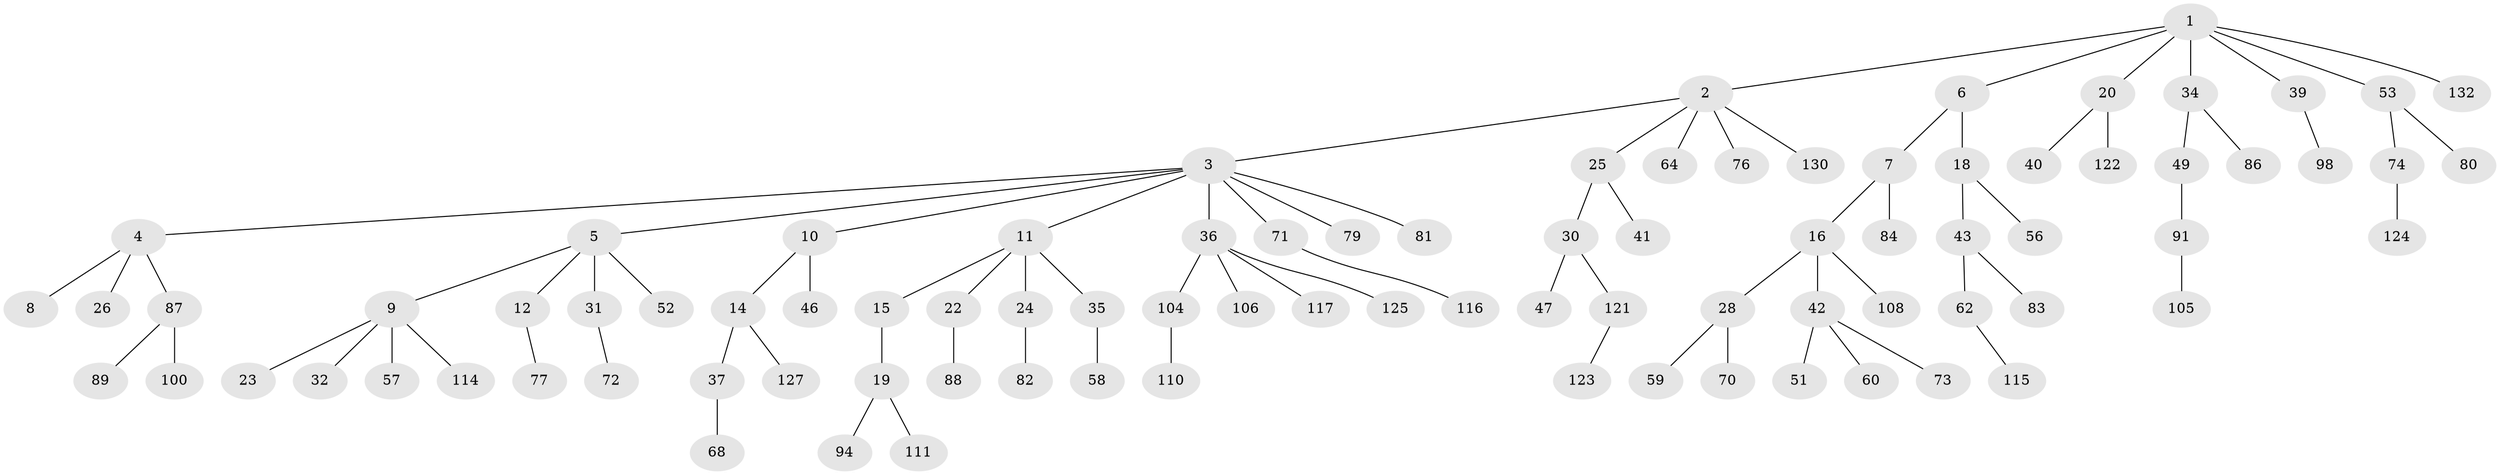// Generated by graph-tools (version 1.1) at 2025/52/02/27/25 19:52:10]
// undirected, 89 vertices, 88 edges
graph export_dot {
graph [start="1"]
  node [color=gray90,style=filled];
  1 [super="+29"];
  2 [super="+69"];
  3 [super="+17"];
  4 [super="+96"];
  5;
  6;
  7 [super="+13"];
  8;
  9 [super="+21"];
  10 [super="+45"];
  11;
  12 [super="+102"];
  14;
  15 [super="+99"];
  16 [super="+65"];
  18 [super="+27"];
  19 [super="+50"];
  20 [super="+101"];
  22 [super="+54"];
  23;
  24 [super="+61"];
  25 [super="+113"];
  26 [super="+33"];
  28 [super="+38"];
  30;
  31 [super="+131"];
  32 [super="+93"];
  34 [super="+75"];
  35 [super="+44"];
  36 [super="+48"];
  37 [super="+67"];
  39;
  40;
  41;
  42;
  43 [super="+55"];
  46;
  47;
  49;
  51 [super="+66"];
  52 [super="+90"];
  53 [super="+129"];
  56;
  57 [super="+103"];
  58;
  59;
  60 [super="+63"];
  62;
  64;
  68;
  70 [super="+119"];
  71 [super="+120"];
  72;
  73 [super="+85"];
  74 [super="+78"];
  76 [super="+107"];
  77 [super="+128"];
  79;
  80;
  81;
  82;
  83 [super="+118"];
  84;
  86 [super="+92"];
  87 [super="+97"];
  88;
  89 [super="+95"];
  91;
  94;
  98;
  100;
  104;
  105;
  106;
  108 [super="+109"];
  110 [super="+112"];
  111;
  114;
  115;
  116;
  117;
  121 [super="+126"];
  122;
  123;
  124;
  125;
  127;
  130;
  132;
  1 -- 2;
  1 -- 6;
  1 -- 20;
  1 -- 34;
  1 -- 39;
  1 -- 53;
  1 -- 132;
  2 -- 3;
  2 -- 25;
  2 -- 64;
  2 -- 76;
  2 -- 130;
  3 -- 4;
  3 -- 5;
  3 -- 10;
  3 -- 11;
  3 -- 36;
  3 -- 71;
  3 -- 79;
  3 -- 81;
  4 -- 8;
  4 -- 26;
  4 -- 87;
  5 -- 9;
  5 -- 12;
  5 -- 31;
  5 -- 52;
  6 -- 7;
  6 -- 18;
  7 -- 16;
  7 -- 84;
  9 -- 23;
  9 -- 32;
  9 -- 114;
  9 -- 57;
  10 -- 14;
  10 -- 46;
  11 -- 15;
  11 -- 22;
  11 -- 24;
  11 -- 35;
  12 -- 77;
  14 -- 37;
  14 -- 127;
  15 -- 19;
  16 -- 28;
  16 -- 42;
  16 -- 108;
  18 -- 43;
  18 -- 56;
  19 -- 94;
  19 -- 111;
  20 -- 40;
  20 -- 122;
  22 -- 88;
  24 -- 82;
  25 -- 30;
  25 -- 41;
  28 -- 70;
  28 -- 59;
  30 -- 47;
  30 -- 121;
  31 -- 72;
  34 -- 49;
  34 -- 86;
  35 -- 58;
  36 -- 106;
  36 -- 117;
  36 -- 125;
  36 -- 104;
  37 -- 68;
  39 -- 98;
  42 -- 51;
  42 -- 60;
  42 -- 73;
  43 -- 62;
  43 -- 83;
  49 -- 91;
  53 -- 74;
  53 -- 80;
  62 -- 115;
  71 -- 116;
  74 -- 124;
  87 -- 89;
  87 -- 100;
  91 -- 105;
  104 -- 110;
  121 -- 123;
}
